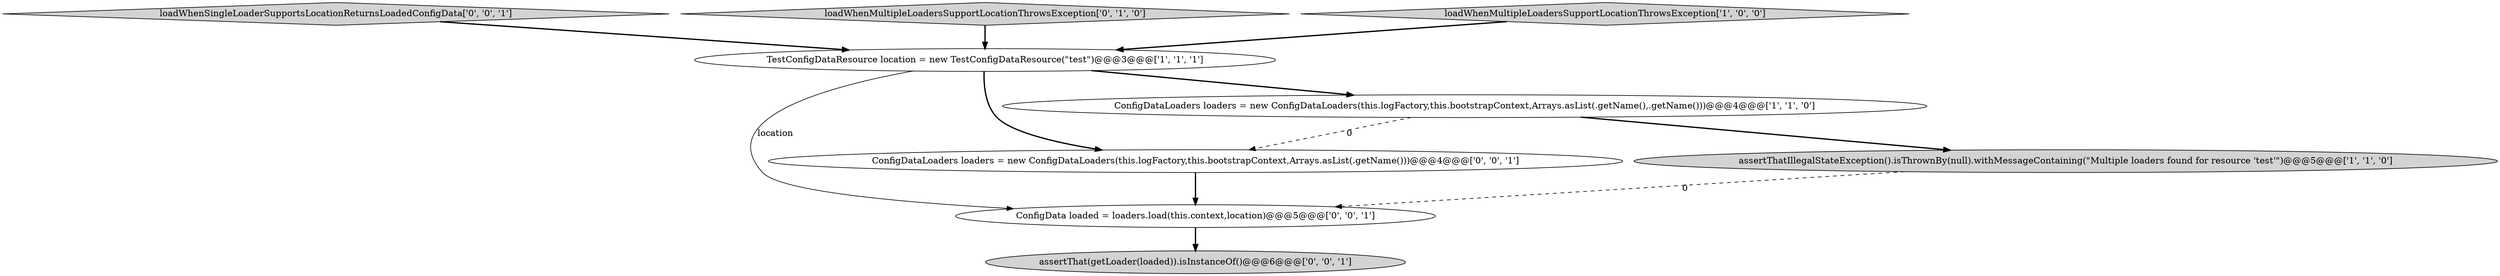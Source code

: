digraph {
7 [style = filled, label = "ConfigDataLoaders loaders = new ConfigDataLoaders(this.logFactory,this.bootstrapContext,Arrays.asList(.getName()))@@@4@@@['0', '0', '1']", fillcolor = white, shape = ellipse image = "AAA0AAABBB3BBB"];
8 [style = filled, label = "loadWhenSingleLoaderSupportsLocationReturnsLoadedConfigData['0', '0', '1']", fillcolor = lightgray, shape = diamond image = "AAA0AAABBB3BBB"];
5 [style = filled, label = "ConfigData loaded = loaders.load(this.context,location)@@@5@@@['0', '0', '1']", fillcolor = white, shape = ellipse image = "AAA0AAABBB3BBB"];
6 [style = filled, label = "assertThat(getLoader(loaded)).isInstanceOf()@@@6@@@['0', '0', '1']", fillcolor = lightgray, shape = ellipse image = "AAA0AAABBB3BBB"];
4 [style = filled, label = "loadWhenMultipleLoadersSupportLocationThrowsException['0', '1', '0']", fillcolor = lightgray, shape = diamond image = "AAA0AAABBB2BBB"];
3 [style = filled, label = "ConfigDataLoaders loaders = new ConfigDataLoaders(this.logFactory,this.bootstrapContext,Arrays.asList(.getName(),.getName()))@@@4@@@['1', '1', '0']", fillcolor = white, shape = ellipse image = "AAA0AAABBB1BBB"];
0 [style = filled, label = "TestConfigDataResource location = new TestConfigDataResource(\"test\")@@@3@@@['1', '1', '1']", fillcolor = white, shape = ellipse image = "AAA0AAABBB1BBB"];
1 [style = filled, label = "assertThatIllegalStateException().isThrownBy(null).withMessageContaining(\"Multiple loaders found for resource 'test'\")@@@5@@@['1', '1', '0']", fillcolor = lightgray, shape = ellipse image = "AAA0AAABBB1BBB"];
2 [style = filled, label = "loadWhenMultipleLoadersSupportLocationThrowsException['1', '0', '0']", fillcolor = lightgray, shape = diamond image = "AAA0AAABBB1BBB"];
7->5 [style = bold, label=""];
2->0 [style = bold, label=""];
1->5 [style = dashed, label="0"];
0->3 [style = bold, label=""];
5->6 [style = bold, label=""];
0->5 [style = solid, label="location"];
3->7 [style = dashed, label="0"];
8->0 [style = bold, label=""];
4->0 [style = bold, label=""];
3->1 [style = bold, label=""];
0->7 [style = bold, label=""];
}
